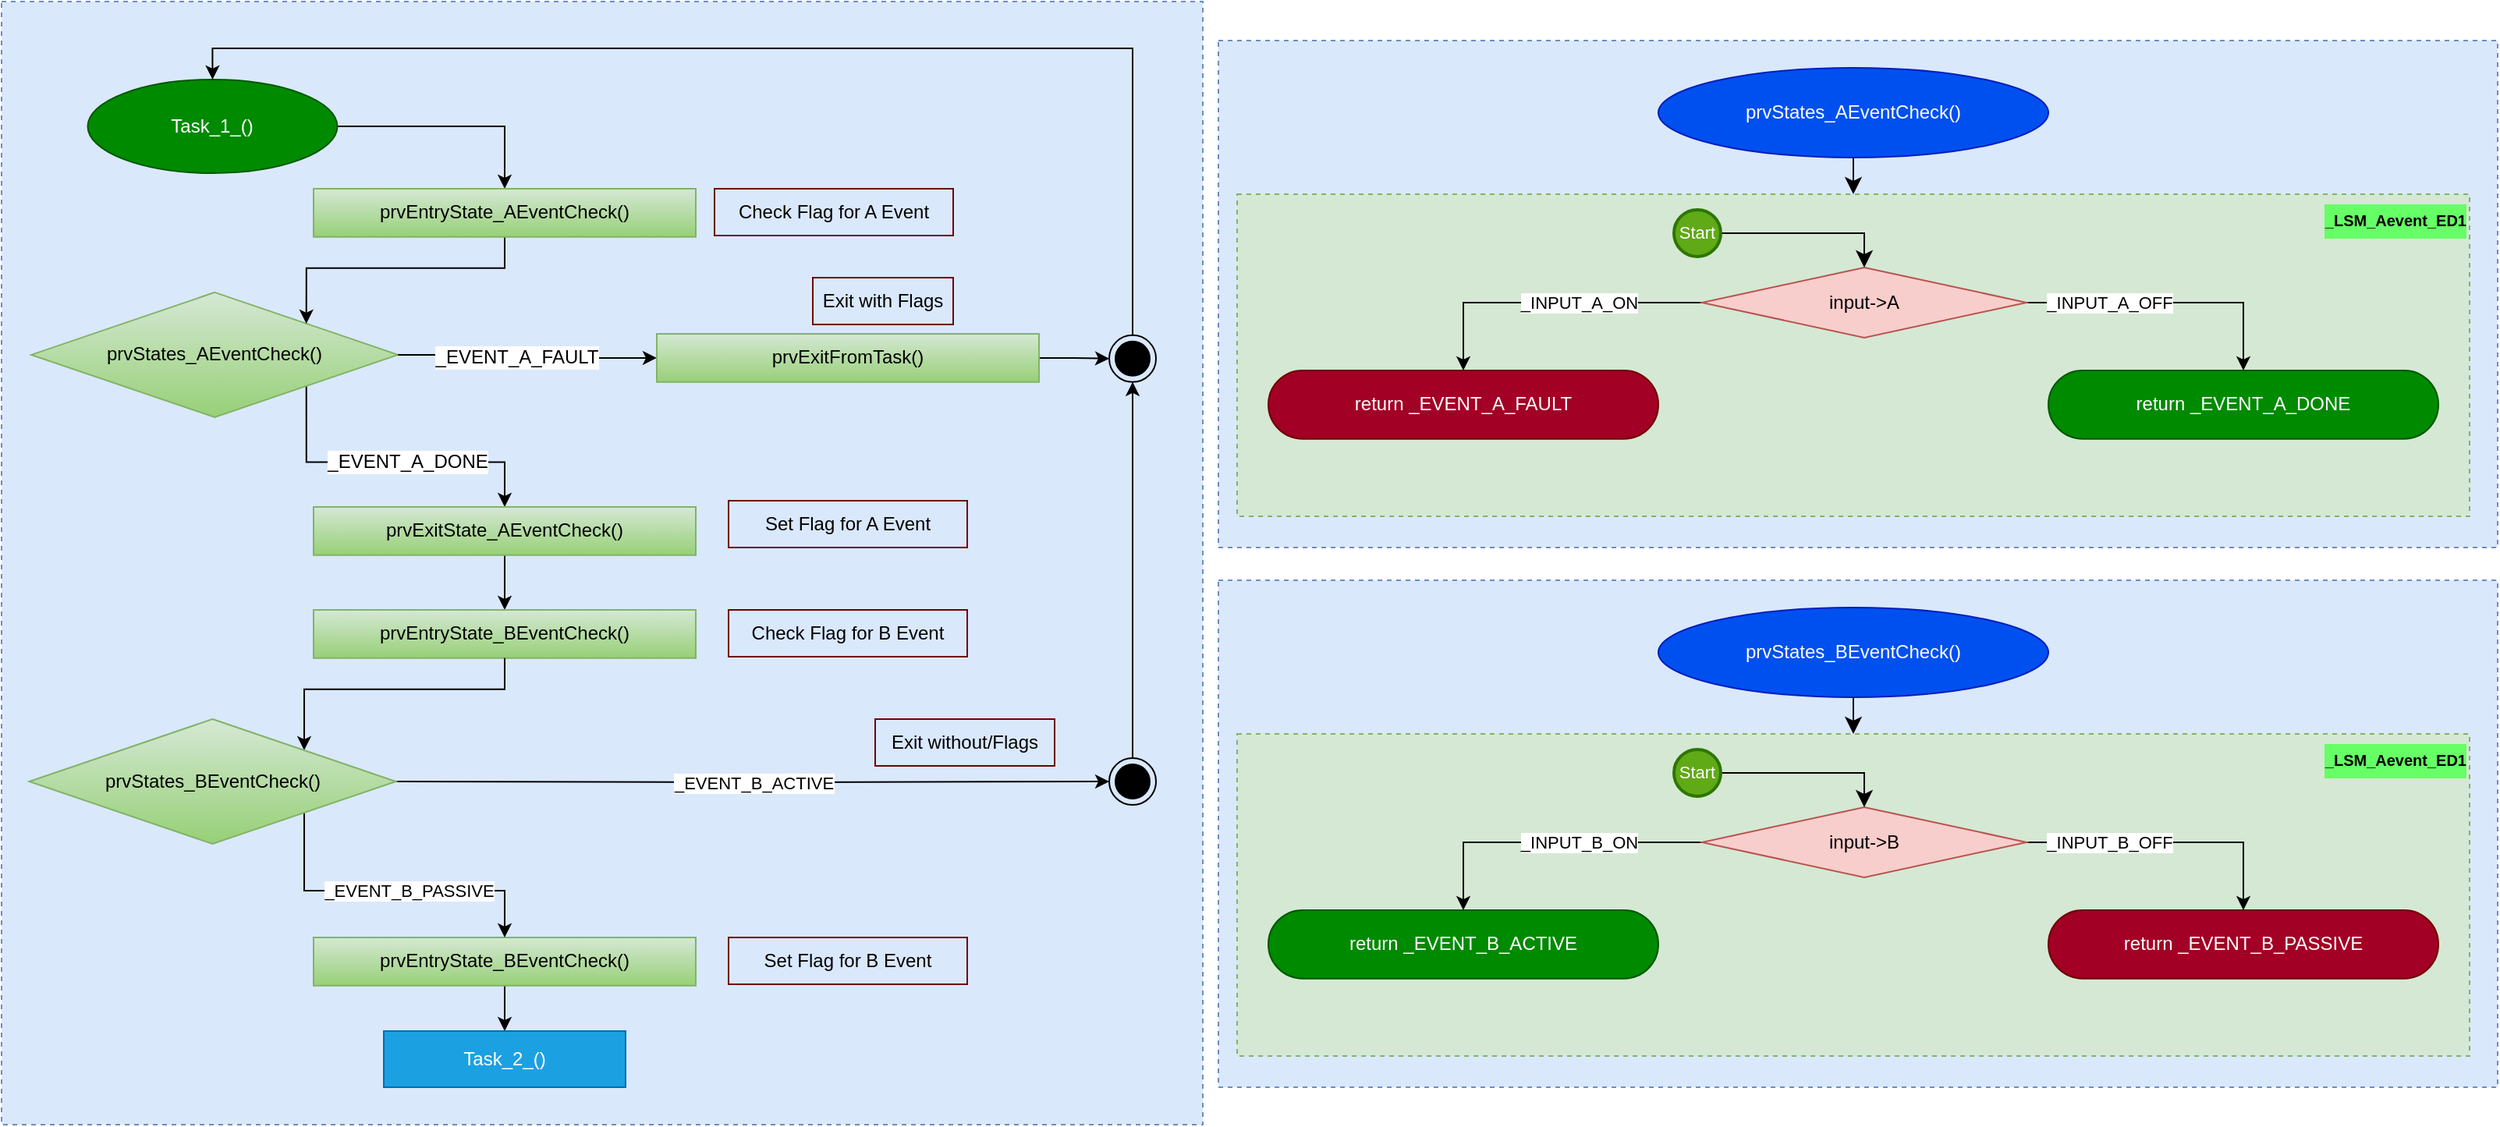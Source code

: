 <mxfile version="28.1.2">
  <diagram name="Sayfa -1" id="F7tNqHv3LjhNsGCZB8kg">
    <mxGraphModel dx="1482" dy="867" grid="1" gridSize="10" guides="1" tooltips="1" connect="1" arrows="1" fold="1" page="1" pageScale="1" pageWidth="827" pageHeight="1169" math="0" shadow="0">
      <root>
        <mxCell id="0" />
        <mxCell id="1" parent="0" />
        <mxCell id="Bvlm6xu5cDF6GILUwSXI-2" value="&lt;div&gt;&lt;br&gt;&lt;/div&gt;" style="rounded=0;whiteSpace=wrap;html=1;fontSize=14;dashed=1;glass=0;align=center;verticalAlign=top;fontStyle=1;labelBackgroundColor=#00CCCC;fillColor=#dae8fc;strokeColor=#6c8ebf;" vertex="1" parent="1">
          <mxGeometry x="1260" y="255" width="820" height="325" as="geometry" />
        </mxCell>
        <mxCell id="a_NrzUOy0uOCVNg9u8zf-2" style="edgeStyle=orthogonalEdgeStyle;rounded=0;html=1;entryX=0.5;entryY=0;entryDx=0;entryDy=0;" parent="1" edge="1">
          <mxGeometry relative="1" as="geometry">
            <mxPoint x="605.221" y="390" as="sourcePoint" />
            <mxPoint x="605.27" y="422.5" as="targetPoint" />
          </mxGeometry>
        </mxCell>
        <mxCell id="a_NrzUOy0uOCVNg9u8zf-3" value="&lt;div&gt;&lt;br&gt;&lt;/div&gt;" style="rounded=0;whiteSpace=wrap;html=1;fontSize=14;dashed=1;glass=0;align=center;verticalAlign=top;fontStyle=1;labelBackgroundColor=#00CCCC;fillColor=#dae8fc;strokeColor=#6c8ebf;" parent="1" vertex="1">
          <mxGeometry x="480" y="230" width="770" height="720" as="geometry" />
        </mxCell>
        <mxCell id="a_NrzUOy0uOCVNg9u8zf-60" style="edgeStyle=orthogonalEdgeStyle;rounded=0;orthogonalLoop=1;jettySize=auto;html=1;exitX=1;exitY=0.5;exitDx=0;exitDy=0;" parent="1" source="a_NrzUOy0uOCVNg9u8zf-5" target="a_NrzUOy0uOCVNg9u8zf-58" edge="1">
          <mxGeometry relative="1" as="geometry" />
        </mxCell>
        <object label="Task_1_()" hedietLinkedDataV1_path="../../Libraries/source/TaskElevatorAlgorithm.c" hedietLinkedDataV1_symbol="mainStateMachine" id="a_NrzUOy0uOCVNg9u8zf-5">
          <mxCell style="ellipse;whiteSpace=wrap;html=1;fillColor=#008a00;strokeColor=#005700;fontColor=#ffffff;" parent="1" vertex="1">
            <mxGeometry x="535.24" y="280" width="160" height="60" as="geometry" />
          </mxCell>
        </object>
        <mxCell id="a_NrzUOy0uOCVNg9u8zf-15" value="_EVENT_A_DONE" style="edgeStyle=orthogonalEdgeStyle;rounded=0;orthogonalLoop=1;jettySize=auto;html=1;fontSize=12;exitX=1;exitY=1;exitDx=0;exitDy=0;" parent="1" source="a_NrzUOy0uOCVNg9u8zf-16" target="a_NrzUOy0uOCVNg9u8zf-61" edge="1">
          <mxGeometry x="0.108" relative="1" as="geometry">
            <mxPoint as="offset" />
            <mxPoint x="613.77" y="645.62" as="targetPoint" />
          </mxGeometry>
        </mxCell>
        <object label="prvStates_AEventCheck()" hedietLinkedDataV1_path="../../Libraries/source/TaskElevatorAlgorithm.c" hedietLinkedDataV1_symbol="prvCommonStates_PhaseCheck(void)" id="a_NrzUOy0uOCVNg9u8zf-16">
          <mxCell style="rhombus;whiteSpace=wrap;html=1;fontSize=12;fillColor=#d5e8d4;strokeColor=#82b366;gradientColor=#97d077;" parent="1" vertex="1">
            <mxGeometry x="499.1" y="416.46" width="235" height="80" as="geometry" />
          </mxCell>
        </object>
        <mxCell id="a_NrzUOy0uOCVNg9u8zf-17" value="_EVENT_A_FAULT" style="edgeStyle=orthogonalEdgeStyle;rounded=0;orthogonalLoop=1;jettySize=auto;html=1;exitX=1;exitY=0.5;exitDx=0;exitDy=0;entryX=0;entryY=0.5;entryDx=0;entryDy=0;fontSize=12;" parent="1" source="a_NrzUOy0uOCVNg9u8zf-16" target="a_NrzUOy0uOCVNg9u8zf-30" edge="1">
          <mxGeometry x="-0.096" y="-2" relative="1" as="geometry">
            <mxPoint x="699.99" y="459.62" as="sourcePoint" />
            <mxPoint as="offset" />
            <mxPoint x="960.27" y="470.62" as="targetPoint" />
          </mxGeometry>
        </mxCell>
        <mxCell id="a_NrzUOy0uOCVNg9u8zf-29" style="edgeStyle=orthogonalEdgeStyle;rounded=0;orthogonalLoop=1;jettySize=auto;html=1;entryX=0;entryY=0.5;entryDx=0;entryDy=0;" parent="1" source="a_NrzUOy0uOCVNg9u8zf-30" target="a_NrzUOy0uOCVNg9u8zf-31" edge="1">
          <mxGeometry relative="1" as="geometry" />
        </mxCell>
        <object label="prvExitFromTask()" hedietLinkedDataV1_path="../../Libraries/source/TaskElevatorAlgorithm.c" hedietLinkedDataV1_symbol="prvSetStates_AsStandStill(void)" id="a_NrzUOy0uOCVNg9u8zf-30">
          <mxCell style="rounded=0;whiteSpace=wrap;html=1;fontSize=12;fillColor=#d5e8d4;gradientColor=#97d077;strokeColor=#82b366;" parent="1" vertex="1">
            <mxGeometry x="900" y="443.02" width="245" height="30.88" as="geometry" />
          </mxCell>
        </object>
        <mxCell id="a_NrzUOy0uOCVNg9u8zf-62" style="edgeStyle=orthogonalEdgeStyle;rounded=0;orthogonalLoop=1;jettySize=auto;html=1;entryX=0.5;entryY=0;entryDx=0;entryDy=0;exitX=0.5;exitY=0;exitDx=0;exitDy=0;" parent="1" source="a_NrzUOy0uOCVNg9u8zf-31" target="a_NrzUOy0uOCVNg9u8zf-5" edge="1">
          <mxGeometry relative="1" as="geometry" />
        </mxCell>
        <mxCell id="a_NrzUOy0uOCVNg9u8zf-31" value="" style="ellipse;html=1;shape=endState;fillColor=strokeColor;fontSize=12;" parent="1" vertex="1">
          <mxGeometry x="1190" y="443.9" width="30" height="30" as="geometry" />
        </mxCell>
        <mxCell id="a_NrzUOy0uOCVNg9u8zf-66" style="edgeStyle=orthogonalEdgeStyle;rounded=0;orthogonalLoop=1;jettySize=auto;html=1;" parent="1" source="a_NrzUOy0uOCVNg9u8zf-32" target="a_NrzUOy0uOCVNg9u8zf-31" edge="1">
          <mxGeometry relative="1" as="geometry" />
        </mxCell>
        <mxCell id="a_NrzUOy0uOCVNg9u8zf-32" value="" style="ellipse;html=1;shape=endState;fillColor=strokeColor;fontSize=12;" parent="1" vertex="1">
          <mxGeometry x="1190" y="715.0" width="30" height="30" as="geometry" />
        </mxCell>
        <mxCell id="a_NrzUOy0uOCVNg9u8zf-52" value="_EVENT_B_ACTIVE" style="edgeStyle=orthogonalEdgeStyle;rounded=0;orthogonalLoop=1;jettySize=auto;html=1;exitX=1;exitY=0.5;exitDx=0;exitDy=0;entryX=0;entryY=0.5;entryDx=0;entryDy=0;" parent="1" target="a_NrzUOy0uOCVNg9u8zf-32" edge="1">
          <mxGeometry relative="1" as="geometry">
            <mxPoint x="732.75" y="730" as="sourcePoint" />
          </mxGeometry>
        </mxCell>
        <mxCell id="a_NrzUOy0uOCVNg9u8zf-59" style="edgeStyle=orthogonalEdgeStyle;rounded=0;orthogonalLoop=1;jettySize=auto;html=1;entryX=1;entryY=0;entryDx=0;entryDy=0;" parent="1" source="a_NrzUOy0uOCVNg9u8zf-58" target="a_NrzUOy0uOCVNg9u8zf-16" edge="1">
          <mxGeometry relative="1" as="geometry" />
        </mxCell>
        <object label="prvEntryState_AEventCheck()" hedietLinkedDataV1_path="../../Libraries/source/TaskElevatorAlgorithm.c" hedietLinkedDataV1_symbol="prvSetStates_AsStandStill(void)" id="a_NrzUOy0uOCVNg9u8zf-58">
          <mxCell style="rounded=0;whiteSpace=wrap;html=1;fontSize=12;fillColor=#d5e8d4;gradientColor=#97d077;strokeColor=#82b366;" parent="1" vertex="1">
            <mxGeometry x="680" y="350" width="245" height="30.88" as="geometry" />
          </mxCell>
        </object>
        <mxCell id="a_NrzUOy0uOCVNg9u8zf-65" style="edgeStyle=orthogonalEdgeStyle;rounded=0;orthogonalLoop=1;jettySize=auto;html=1;entryX=0.5;entryY=0;entryDx=0;entryDy=0;" parent="1" source="a_NrzUOy0uOCVNg9u8zf-61" target="a_NrzUOy0uOCVNg9u8zf-64" edge="1">
          <mxGeometry relative="1" as="geometry" />
        </mxCell>
        <object label="prvExitState_AEventCheck()" hedietLinkedDataV1_path="../../Libraries/source/TaskElevatorAlgorithm.c" hedietLinkedDataV1_symbol="prvSetStates_AsStandStill(void)" id="a_NrzUOy0uOCVNg9u8zf-61">
          <mxCell style="rounded=0;whiteSpace=wrap;html=1;fontSize=12;fillColor=#d5e8d4;gradientColor=#97d077;strokeColor=#82b366;" parent="1" vertex="1">
            <mxGeometry x="680" y="554" width="245" height="30.88" as="geometry" />
          </mxCell>
        </object>
        <object label="prvEntryState_BEventCheck()" hedietLinkedDataV1_path="../../Libraries/source/TaskElevatorAlgorithm.c" hedietLinkedDataV1_symbol="prvSetStates_AsStandStill(void)" id="a_NrzUOy0uOCVNg9u8zf-64">
          <mxCell style="rounded=0;whiteSpace=wrap;html=1;fontSize=12;fillColor=#d5e8d4;gradientColor=#97d077;strokeColor=#82b366;" parent="1" vertex="1">
            <mxGeometry x="680" y="620" width="245" height="30.88" as="geometry" />
          </mxCell>
        </object>
        <mxCell id="a_NrzUOy0uOCVNg9u8zf-67" style="edgeStyle=orthogonalEdgeStyle;rounded=0;orthogonalLoop=1;jettySize=auto;html=1;entryX=1;entryY=0;entryDx=0;entryDy=0;" parent="1" source="a_NrzUOy0uOCVNg9u8zf-64" target="a_NrzUOy0uOCVNg9u8zf-79" edge="1">
          <mxGeometry relative="1" as="geometry">
            <mxPoint x="673.997" y="710" as="targetPoint" />
          </mxGeometry>
        </mxCell>
        <mxCell id="a_NrzUOy0uOCVNg9u8zf-69" value="Exit with Flags" style="text;html=1;align=center;verticalAlign=middle;whiteSpace=wrap;rounded=0;fillColor=none;strokeColor=#6F0000;fontColor=#000000;gradientColor=default;" parent="1" vertex="1">
          <mxGeometry x="1000" y="407.02" width="90" height="30" as="geometry" />
        </mxCell>
        <mxCell id="a_NrzUOy0uOCVNg9u8zf-89" style="edgeStyle=orthogonalEdgeStyle;rounded=0;orthogonalLoop=1;jettySize=auto;html=1;exitX=0.5;exitY=1;exitDx=0;exitDy=0;" parent="1" source="a_NrzUOy0uOCVNg9u8zf-78" target="a_NrzUOy0uOCVNg9u8zf-82" edge="1">
          <mxGeometry relative="1" as="geometry" />
        </mxCell>
        <object label="prvEntryState_BEventCheck()" hedietLinkedDataV1_path="../../Libraries/source/TaskElevatorAlgorithm.c" hedietLinkedDataV1_symbol="prvSetStates_AsStandStill(void)" id="a_NrzUOy0uOCVNg9u8zf-78">
          <mxCell style="rounded=0;whiteSpace=wrap;html=1;fontSize=12;fillColor=#d5e8d4;gradientColor=#97d077;strokeColor=#82b366;" parent="1" vertex="1">
            <mxGeometry x="680" y="830" width="245" height="30.88" as="geometry" />
          </mxCell>
        </object>
        <mxCell id="a_NrzUOy0uOCVNg9u8zf-80" style="edgeStyle=orthogonalEdgeStyle;rounded=0;orthogonalLoop=1;jettySize=auto;html=1;entryX=0.5;entryY=0;entryDx=0;entryDy=0;exitX=1;exitY=1;exitDx=0;exitDy=0;" parent="1" source="a_NrzUOy0uOCVNg9u8zf-79" target="a_NrzUOy0uOCVNg9u8zf-78" edge="1">
          <mxGeometry relative="1" as="geometry" />
        </mxCell>
        <mxCell id="a_NrzUOy0uOCVNg9u8zf-81" value="_EVENT_B_PASSIVE" style="edgeLabel;html=1;align=center;verticalAlign=middle;resizable=0;points=[];" parent="a_NrzUOy0uOCVNg9u8zf-80" vertex="1" connectable="0">
          <mxGeometry x="0.029" relative="1" as="geometry">
            <mxPoint x="9" as="offset" />
          </mxGeometry>
        </mxCell>
        <object label="prvStates_BEventCheck()" hedietLinkedDataV1_path="../../Libraries/source/TaskElevatorAlgorithm.c" hedietLinkedDataV1_symbol="prvCommonStates_PhaseCheck(void)" id="a_NrzUOy0uOCVNg9u8zf-79">
          <mxCell style="rhombus;whiteSpace=wrap;html=1;fontSize=12;fillColor=#d5e8d4;strokeColor=#82b366;gradientColor=#97d077;" parent="1" vertex="1">
            <mxGeometry x="497.74" y="690" width="235" height="80" as="geometry" />
          </mxCell>
        </object>
        <object label="Task_2_()" hedietLinkedDataV1_path="../../Libraries/source/TaskElevatorAlgorithm.c" hedietLinkedDataV1_symbol="prvTransitionOfStates_ToInMotion(void)" id="a_NrzUOy0uOCVNg9u8zf-82">
          <mxCell style="whiteSpace=wrap;html=1;fontSize=12;labelBackgroundColor=none;fillColor=#1ba1e2;strokeColor=#006EAF;fontColor=#ffffff;" parent="1" vertex="1">
            <mxGeometry x="725" y="890" width="155" height="36" as="geometry" />
          </mxCell>
        </object>
        <mxCell id="a_NrzUOy0uOCVNg9u8zf-84" value="&lt;span style=&quot;&quot;&gt;Exit without/Flags&lt;/span&gt;" style="text;html=1;align=center;verticalAlign=middle;whiteSpace=wrap;rounded=0;fillColor=none;strokeColor=#6F0000;fontColor=default;gradientColor=default;" parent="1" vertex="1">
          <mxGeometry x="1040" y="690" width="115" height="30" as="geometry" />
        </mxCell>
        <mxCell id="a_NrzUOy0uOCVNg9u8zf-85" value="Check Flag for A Event" style="text;html=1;align=center;verticalAlign=middle;whiteSpace=wrap;rounded=0;fillColor=none;strokeColor=#6F0000;fontColor=#000000;gradientColor=default;" parent="1" vertex="1">
          <mxGeometry x="937" y="350" width="153" height="30" as="geometry" />
        </mxCell>
        <mxCell id="a_NrzUOy0uOCVNg9u8zf-86" value="Set Flag for A Event" style="text;html=1;align=center;verticalAlign=middle;whiteSpace=wrap;rounded=0;fillColor=none;strokeColor=#6F0000;fontColor=#000000;gradientColor=default;" parent="1" vertex="1">
          <mxGeometry x="946" y="550" width="153" height="30" as="geometry" />
        </mxCell>
        <mxCell id="a_NrzUOy0uOCVNg9u8zf-87" value="Check Flag for B Event" style="text;html=1;align=center;verticalAlign=middle;whiteSpace=wrap;rounded=0;fillColor=none;strokeColor=#6F0000;fontColor=#000000;gradientColor=default;" parent="1" vertex="1">
          <mxGeometry x="946" y="620" width="153" height="30" as="geometry" />
        </mxCell>
        <mxCell id="a_NrzUOy0uOCVNg9u8zf-88" value="Set Flag for B Event" style="text;html=1;align=center;verticalAlign=middle;whiteSpace=wrap;rounded=0;fillColor=none;strokeColor=#6F0000;fontColor=#000000;gradientColor=default;" parent="1" vertex="1">
          <mxGeometry x="946" y="830" width="153" height="30" as="geometry" />
        </mxCell>
        <mxCell id="a_NrzUOy0uOCVNg9u8zf-95" style="edgeStyle=elbowEdgeStyle;rounded=0;orthogonalLoop=1;jettySize=auto;html=1;fontSize=12;startSize=8;endSize=8;exitX=0.5;exitY=1;exitDx=0;exitDy=0;entryX=0.5;entryY=0;entryDx=0;entryDy=0;" parent="1" source="a_NrzUOy0uOCVNg9u8zf-96" target="a_NrzUOy0uOCVNg9u8zf-148" edge="1">
          <mxGeometry relative="1" as="geometry">
            <mxPoint x="1669" y="6" as="targetPoint" />
            <mxPoint x="1508" y="-31.5" as="sourcePoint" />
          </mxGeometry>
        </mxCell>
        <object label="prvStates_AEventCheck()" hedietLinkedDataV1_path="../../Libraries/source/TaskElevatorAlgorithm.c" hedietLinkedDataV1_symbol="prvCommonStates_CabinPositionCheck(void)" id="a_NrzUOy0uOCVNg9u8zf-96">
          <mxCell style="ellipse;whiteSpace=wrap;html=1;fillColor=#0050ef;strokeColor=#001DBC;fontColor=#ffffff;rounded=0;spacingBottom=0;" parent="1" vertex="1">
            <mxGeometry x="1542" y="272.5" width="250" height="57.5" as="geometry" />
          </mxCell>
        </object>
        <object label="&lt;p style=&quot;line-height: 20%;&quot;&gt;_LSM_Aevent_ED1&lt;/p&gt;" hedietLinkedDataV1_path="../../Libraries/source/TaskElevatorAlgorithm.c" hedietLinkedDataV1_symbol="FLOWCHART_LSM_INPUT_M1_CHECK" id="a_NrzUOy0uOCVNg9u8zf-148">
          <mxCell style="rounded=0;whiteSpace=wrap;html=1;fontSize=10;dashed=1;glass=0;align=right;verticalAlign=top;fontStyle=1;labelBackgroundColor=#66FF66;fillColor=#d5e8d4;strokeColor=#82b366;" parent="1" vertex="1">
            <mxGeometry x="1272" y="353.46" width="790" height="206.54" as="geometry" />
          </mxCell>
        </object>
        <mxCell id="a_NrzUOy0uOCVNg9u8zf-149" value="_INPUT_A_OFF" style="edgeStyle=orthogonalEdgeStyle;rounded=0;orthogonalLoop=1;jettySize=auto;html=1;exitX=1;exitY=0.5;exitDx=0;exitDy=0;" parent="1" source="a_NrzUOy0uOCVNg9u8zf-151" target="Bvlm6xu5cDF6GILUwSXI-1" edge="1">
          <mxGeometry x="-0.414" relative="1" as="geometry">
            <mxPoint as="offset" />
            <mxPoint x="1840.0" y="427.46" as="sourcePoint" />
            <mxPoint x="1974" y="453" as="targetPoint" />
          </mxGeometry>
        </mxCell>
        <mxCell id="a_NrzUOy0uOCVNg9u8zf-150" value="_INPUT_A_ON" style="edgeStyle=orthogonalEdgeStyle;rounded=0;orthogonalLoop=1;jettySize=auto;html=1;" parent="1" source="a_NrzUOy0uOCVNg9u8zf-151" target="a_NrzUOy0uOCVNg9u8zf-187" edge="1">
          <mxGeometry x="-0.191" relative="1" as="geometry">
            <mxPoint as="offset" />
            <mxPoint x="1348.886" y="450.463" as="targetPoint" />
          </mxGeometry>
        </mxCell>
        <mxCell id="a_NrzUOy0uOCVNg9u8zf-151" value="input-&amp;gt;A" style="rhombus;whiteSpace=wrap;html=1;fillColor=#f8cecc;strokeColor=#b85450;" parent="1" vertex="1">
          <mxGeometry x="1570" y="400.46" width="208" height="45" as="geometry" />
        </mxCell>
        <mxCell id="a_NrzUOy0uOCVNg9u8zf-162" style="edgeStyle=orthogonalEdgeStyle;rounded=0;orthogonalLoop=1;jettySize=auto;html=1;entryX=0.5;entryY=0;entryDx=0;entryDy=0;fontSize=12;startSize=8;endSize=8;exitX=1;exitY=0.5;exitDx=0;exitDy=0;exitPerimeter=0;" parent="1" source="a_NrzUOy0uOCVNg9u8zf-163" target="a_NrzUOy0uOCVNg9u8zf-151" edge="1">
          <mxGeometry relative="1" as="geometry" />
        </mxCell>
        <mxCell id="a_NrzUOy0uOCVNg9u8zf-163" value="Start" style="strokeWidth=2;html=1;shape=mxgraph.flowchart.start_2;whiteSpace=wrap;fontSize=11;fillColor=#60a917;strokeColor=#2D7600;fontColor=#ffffff;" parent="1" vertex="1">
          <mxGeometry x="1552" y="363.46" width="30" height="30" as="geometry" />
        </mxCell>
        <UserObject label="return _EVENT_A_FAULT" id="a_NrzUOy0uOCVNg9u8zf-187">
          <mxCell style="rounded=1;whiteSpace=wrap;html=1;arcSize=50;fillColor=#a20025;strokeColor=#6F0000;fontColor=#ffffff;" parent="1" vertex="1">
            <mxGeometry x="1292" y="466.46" width="250" height="43.86" as="geometry" />
          </mxCell>
        </UserObject>
        <UserObject label="return _EVENT_A_DONE" id="Bvlm6xu5cDF6GILUwSXI-1">
          <mxCell style="rounded=1;whiteSpace=wrap;html=1;arcSize=50;fillColor=#008a00;strokeColor=#005700;fontColor=#ffffff;" vertex="1" parent="1">
            <mxGeometry x="1792" y="466.46" width="250" height="43.86" as="geometry" />
          </mxCell>
        </UserObject>
        <mxCell id="Bvlm6xu5cDF6GILUwSXI-3" value="&lt;div&gt;&lt;br&gt;&lt;/div&gt;" style="rounded=0;whiteSpace=wrap;html=1;fontSize=14;dashed=1;glass=0;align=center;verticalAlign=top;fontStyle=1;labelBackgroundColor=#00CCCC;fillColor=#dae8fc;strokeColor=#6c8ebf;" vertex="1" parent="1">
          <mxGeometry x="1260" y="601" width="820" height="325" as="geometry" />
        </mxCell>
        <mxCell id="Bvlm6xu5cDF6GILUwSXI-4" style="edgeStyle=elbowEdgeStyle;rounded=0;orthogonalLoop=1;jettySize=auto;html=1;fontSize=12;startSize=8;endSize=8;exitX=0.5;exitY=1;exitDx=0;exitDy=0;entryX=0.5;entryY=0;entryDx=0;entryDy=0;" edge="1" parent="1" source="Bvlm6xu5cDF6GILUwSXI-5" target="Bvlm6xu5cDF6GILUwSXI-6">
          <mxGeometry relative="1" as="geometry">
            <mxPoint x="1669" y="352" as="targetPoint" />
            <mxPoint x="1508" y="314.5" as="sourcePoint" />
          </mxGeometry>
        </mxCell>
        <object label="prvStates_BEventCheck()" hedietLinkedDataV1_path="../../Libraries/source/TaskElevatorAlgorithm.c" hedietLinkedDataV1_symbol="prvCommonStates_CabinPositionCheck(void)" id="Bvlm6xu5cDF6GILUwSXI-5">
          <mxCell style="ellipse;whiteSpace=wrap;html=1;fillColor=#0050ef;strokeColor=#001DBC;fontColor=#ffffff;rounded=0;spacingBottom=0;" vertex="1" parent="1">
            <mxGeometry x="1542" y="618.5" width="250" height="57.5" as="geometry" />
          </mxCell>
        </object>
        <object label="&lt;p style=&quot;line-height: 20%;&quot;&gt;_LSM_Aevent_ED1&lt;/p&gt;" hedietLinkedDataV1_path="../../Libraries/source/TaskElevatorAlgorithm.c" hedietLinkedDataV1_symbol="FLOWCHART_LSM_INPUT_M1_CHECK" id="Bvlm6xu5cDF6GILUwSXI-6">
          <mxCell style="rounded=0;whiteSpace=wrap;html=1;fontSize=10;dashed=1;glass=0;align=right;verticalAlign=top;fontStyle=1;labelBackgroundColor=#66FF66;fillColor=#d5e8d4;strokeColor=#82b366;" vertex="1" parent="1">
            <mxGeometry x="1272" y="699.46" width="790" height="206.54" as="geometry" />
          </mxCell>
        </object>
        <mxCell id="Bvlm6xu5cDF6GILUwSXI-7" value="_INPUT_B_OFF" style="edgeStyle=orthogonalEdgeStyle;rounded=0;orthogonalLoop=1;jettySize=auto;html=1;exitX=1;exitY=0.5;exitDx=0;exitDy=0;" edge="1" parent="1" source="Bvlm6xu5cDF6GILUwSXI-9" target="Bvlm6xu5cDF6GILUwSXI-13">
          <mxGeometry x="-0.414" relative="1" as="geometry">
            <mxPoint as="offset" />
            <mxPoint x="1840.0" y="773.46" as="sourcePoint" />
            <mxPoint x="1974" y="799" as="targetPoint" />
          </mxGeometry>
        </mxCell>
        <mxCell id="Bvlm6xu5cDF6GILUwSXI-8" value="_INPUT_B_ON" style="edgeStyle=orthogonalEdgeStyle;rounded=0;orthogonalLoop=1;jettySize=auto;html=1;" edge="1" parent="1" source="Bvlm6xu5cDF6GILUwSXI-9" target="Bvlm6xu5cDF6GILUwSXI-12">
          <mxGeometry x="-0.191" relative="1" as="geometry">
            <mxPoint as="offset" />
            <mxPoint x="1348.886" y="796.463" as="targetPoint" />
          </mxGeometry>
        </mxCell>
        <mxCell id="Bvlm6xu5cDF6GILUwSXI-9" value="input-&amp;gt;B" style="rhombus;whiteSpace=wrap;html=1;fillColor=#f8cecc;strokeColor=#b85450;" vertex="1" parent="1">
          <mxGeometry x="1570" y="746.46" width="208" height="45" as="geometry" />
        </mxCell>
        <mxCell id="Bvlm6xu5cDF6GILUwSXI-10" style="edgeStyle=orthogonalEdgeStyle;rounded=0;orthogonalLoop=1;jettySize=auto;html=1;entryX=0.5;entryY=0;entryDx=0;entryDy=0;fontSize=12;startSize=8;endSize=8;exitX=1;exitY=0.5;exitDx=0;exitDy=0;exitPerimeter=0;" edge="1" parent="1" source="Bvlm6xu5cDF6GILUwSXI-11" target="Bvlm6xu5cDF6GILUwSXI-9">
          <mxGeometry relative="1" as="geometry" />
        </mxCell>
        <mxCell id="Bvlm6xu5cDF6GILUwSXI-11" value="Start" style="strokeWidth=2;html=1;shape=mxgraph.flowchart.start_2;whiteSpace=wrap;fontSize=11;fillColor=#60a917;strokeColor=#2D7600;fontColor=#ffffff;" vertex="1" parent="1">
          <mxGeometry x="1552" y="709.46" width="30" height="30" as="geometry" />
        </mxCell>
        <UserObject label="return&amp;nbsp;_EVENT_B_ACTIVE" id="Bvlm6xu5cDF6GILUwSXI-12">
          <mxCell style="rounded=1;whiteSpace=wrap;html=1;arcSize=50;fillColor=#008a00;strokeColor=#005700;fontColor=#ffffff;" vertex="1" parent="1">
            <mxGeometry x="1292" y="812.46" width="250" height="43.86" as="geometry" />
          </mxCell>
        </UserObject>
        <UserObject label="return _EVENT_B_PASSIVE" id="Bvlm6xu5cDF6GILUwSXI-13">
          <mxCell style="rounded=1;whiteSpace=wrap;html=1;arcSize=50;fillColor=#a20025;strokeColor=#6F0000;fontColor=#ffffff;" vertex="1" parent="1">
            <mxGeometry x="1792" y="812.46" width="250" height="43.86" as="geometry" />
          </mxCell>
        </UserObject>
      </root>
    </mxGraphModel>
  </diagram>
</mxfile>

